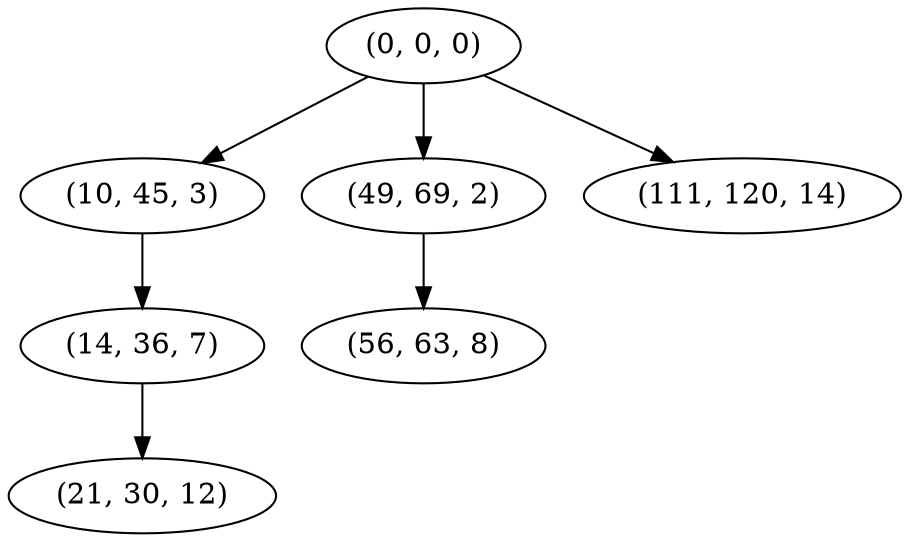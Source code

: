 digraph tree {
    "(0, 0, 0)";
    "(10, 45, 3)";
    "(14, 36, 7)";
    "(21, 30, 12)";
    "(49, 69, 2)";
    "(56, 63, 8)";
    "(111, 120, 14)";
    "(0, 0, 0)" -> "(10, 45, 3)";
    "(0, 0, 0)" -> "(49, 69, 2)";
    "(0, 0, 0)" -> "(111, 120, 14)";
    "(10, 45, 3)" -> "(14, 36, 7)";
    "(14, 36, 7)" -> "(21, 30, 12)";
    "(49, 69, 2)" -> "(56, 63, 8)";
}
